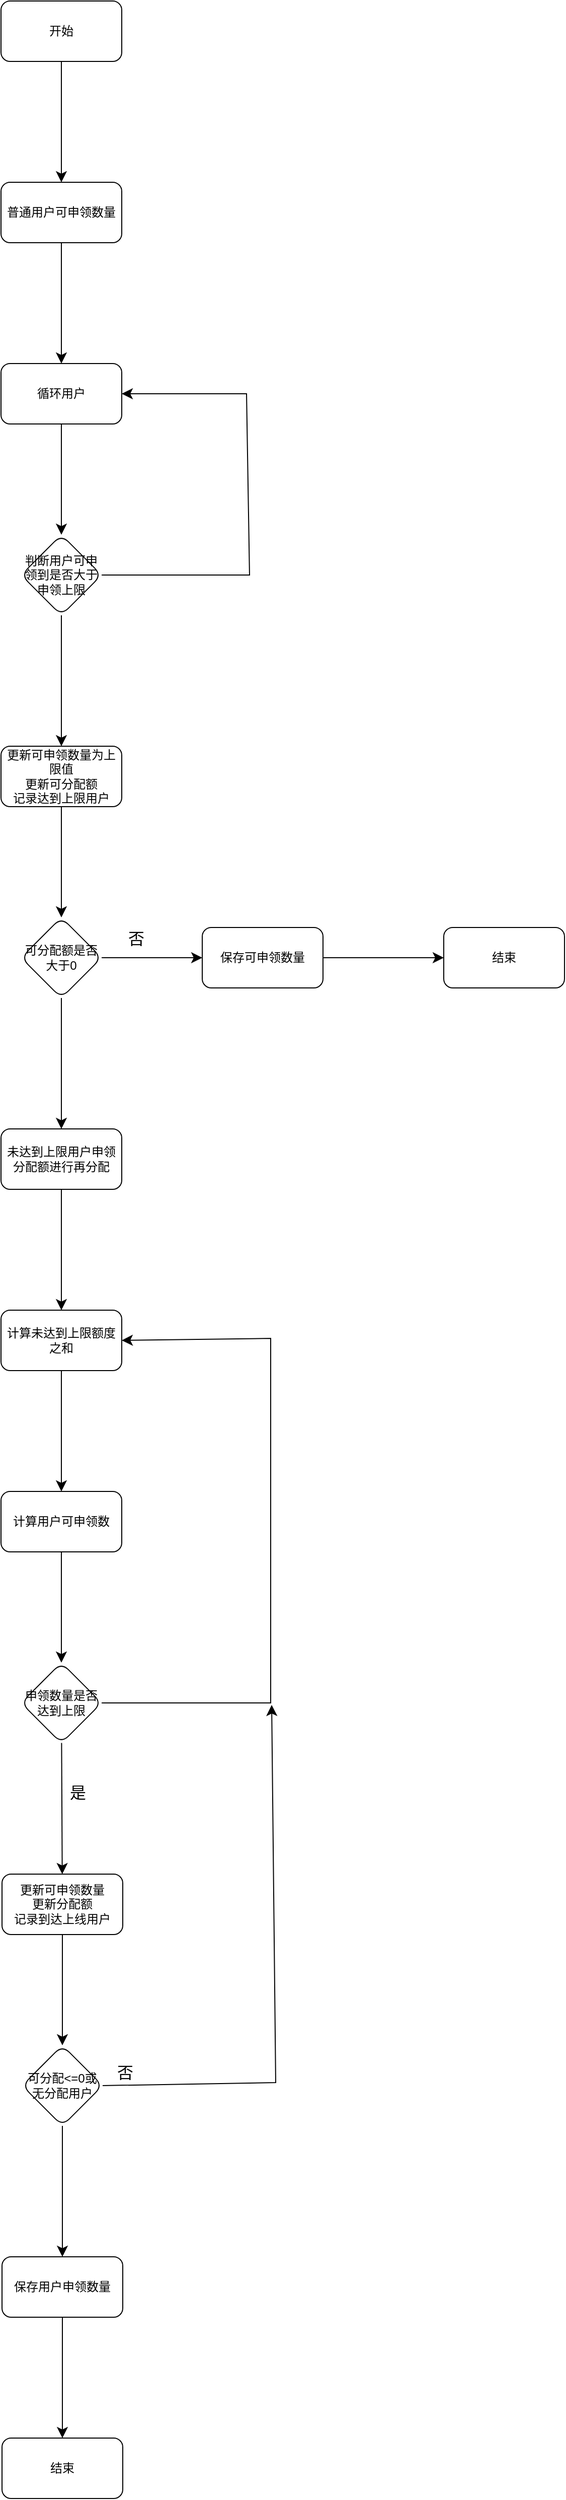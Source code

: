 <mxfile version="23.1.7" type="github">
  <diagram name="第 1 页" id="MpOyPqU8MC8BSn2IfJgt">
    <mxGraphModel dx="954" dy="739" grid="0" gridSize="10" guides="1" tooltips="1" connect="1" arrows="1" fold="1" page="0" pageScale="1" pageWidth="200000" pageHeight="200000" math="0" shadow="0">
      <root>
        <mxCell id="0" />
        <mxCell id="1" parent="0" />
        <mxCell id="uHqH7Vm5GGdGQFsQ4Idf-2" value="" style="edgeStyle=none;curved=1;rounded=0;orthogonalLoop=1;jettySize=auto;html=1;fontSize=12;startSize=8;endSize=8;" edge="1" parent="1" source="uHqH7Vm5GGdGQFsQ4Idf-3" target="uHqH7Vm5GGdGQFsQ4Idf-5">
          <mxGeometry relative="1" as="geometry" />
        </mxCell>
        <mxCell id="uHqH7Vm5GGdGQFsQ4Idf-3" value="开始" style="rounded=1;whiteSpace=wrap;html=1;" vertex="1" parent="1">
          <mxGeometry x="115" y="170" width="120" height="60" as="geometry" />
        </mxCell>
        <mxCell id="uHqH7Vm5GGdGQFsQ4Idf-14" value="" style="edgeStyle=none;curved=1;rounded=0;orthogonalLoop=1;jettySize=auto;html=1;fontSize=12;startSize=8;endSize=8;" edge="1" parent="1" source="uHqH7Vm5GGdGQFsQ4Idf-5" target="uHqH7Vm5GGdGQFsQ4Idf-13">
          <mxGeometry relative="1" as="geometry" />
        </mxCell>
        <mxCell id="uHqH7Vm5GGdGQFsQ4Idf-5" value="普通用户可申领数量" style="whiteSpace=wrap;html=1;rounded=1;" vertex="1" parent="1">
          <mxGeometry x="115" y="350" width="120" height="60" as="geometry" />
        </mxCell>
        <mxCell id="uHqH7Vm5GGdGQFsQ4Idf-16" value="" style="edgeStyle=none;curved=1;rounded=0;orthogonalLoop=1;jettySize=auto;html=1;fontSize=12;startSize=8;endSize=8;" edge="1" parent="1" source="uHqH7Vm5GGdGQFsQ4Idf-13" target="uHqH7Vm5GGdGQFsQ4Idf-15">
          <mxGeometry relative="1" as="geometry" />
        </mxCell>
        <mxCell id="uHqH7Vm5GGdGQFsQ4Idf-13" value="循环用户" style="whiteSpace=wrap;html=1;rounded=1;" vertex="1" parent="1">
          <mxGeometry x="115" y="530" width="120" height="60" as="geometry" />
        </mxCell>
        <mxCell id="uHqH7Vm5GGdGQFsQ4Idf-18" value="" style="edgeStyle=none;curved=1;rounded=0;orthogonalLoop=1;jettySize=auto;html=1;fontSize=12;startSize=8;endSize=8;" edge="1" parent="1" source="uHqH7Vm5GGdGQFsQ4Idf-15" target="uHqH7Vm5GGdGQFsQ4Idf-17">
          <mxGeometry relative="1" as="geometry" />
        </mxCell>
        <mxCell id="uHqH7Vm5GGdGQFsQ4Idf-15" value="判断用户可申领到是否大于申领上限" style="rhombus;whiteSpace=wrap;html=1;rounded=1;" vertex="1" parent="1">
          <mxGeometry x="135" y="700" width="80" height="80" as="geometry" />
        </mxCell>
        <mxCell id="uHqH7Vm5GGdGQFsQ4Idf-22" value="" style="edgeStyle=none;curved=1;rounded=0;orthogonalLoop=1;jettySize=auto;html=1;fontSize=12;startSize=8;endSize=8;" edge="1" parent="1" source="uHqH7Vm5GGdGQFsQ4Idf-17" target="uHqH7Vm5GGdGQFsQ4Idf-21">
          <mxGeometry relative="1" as="geometry" />
        </mxCell>
        <mxCell id="uHqH7Vm5GGdGQFsQ4Idf-17" value="更新可申领数量为上限值&lt;br&gt;更新可分配额&lt;br&gt;记录达到上限用户" style="whiteSpace=wrap;html=1;rounded=1;" vertex="1" parent="1">
          <mxGeometry x="115" y="910" width="120" height="60" as="geometry" />
        </mxCell>
        <mxCell id="uHqH7Vm5GGdGQFsQ4Idf-24" value="" style="edgeStyle=none;curved=1;rounded=0;orthogonalLoop=1;jettySize=auto;html=1;fontSize=12;startSize=8;endSize=8;" edge="1" parent="1" source="uHqH7Vm5GGdGQFsQ4Idf-21" target="uHqH7Vm5GGdGQFsQ4Idf-23">
          <mxGeometry relative="1" as="geometry" />
        </mxCell>
        <mxCell id="uHqH7Vm5GGdGQFsQ4Idf-31" value="" style="edgeStyle=none;curved=1;rounded=0;orthogonalLoop=1;jettySize=auto;html=1;fontSize=12;startSize=8;endSize=8;" edge="1" parent="1" source="uHqH7Vm5GGdGQFsQ4Idf-21" target="uHqH7Vm5GGdGQFsQ4Idf-30">
          <mxGeometry relative="1" as="geometry" />
        </mxCell>
        <mxCell id="uHqH7Vm5GGdGQFsQ4Idf-21" value="可分配额是否大于0" style="rhombus;whiteSpace=wrap;html=1;rounded=1;" vertex="1" parent="1">
          <mxGeometry x="135" y="1080" width="80" height="80" as="geometry" />
        </mxCell>
        <mxCell id="uHqH7Vm5GGdGQFsQ4Idf-27" value="" style="edgeStyle=none;curved=1;rounded=0;orthogonalLoop=1;jettySize=auto;html=1;fontSize=12;startSize=8;endSize=8;" edge="1" parent="1" source="uHqH7Vm5GGdGQFsQ4Idf-23" target="uHqH7Vm5GGdGQFsQ4Idf-26">
          <mxGeometry relative="1" as="geometry" />
        </mxCell>
        <mxCell id="uHqH7Vm5GGdGQFsQ4Idf-23" value="保存可申领数量" style="whiteSpace=wrap;html=1;rounded=1;" vertex="1" parent="1">
          <mxGeometry x="315" y="1090" width="120" height="60" as="geometry" />
        </mxCell>
        <mxCell id="uHqH7Vm5GGdGQFsQ4Idf-25" value="否" style="text;html=1;align=center;verticalAlign=middle;resizable=0;points=[];autosize=1;strokeColor=none;fillColor=none;fontSize=16;" vertex="1" parent="1">
          <mxGeometry x="231.5" y="1085.5" width="34" height="31" as="geometry" />
        </mxCell>
        <mxCell id="uHqH7Vm5GGdGQFsQ4Idf-26" value="结束" style="whiteSpace=wrap;html=1;rounded=1;" vertex="1" parent="1">
          <mxGeometry x="555" y="1090" width="120" height="60" as="geometry" />
        </mxCell>
        <mxCell id="uHqH7Vm5GGdGQFsQ4Idf-29" value="" style="endArrow=classic;html=1;rounded=0;fontSize=12;startSize=8;endSize=8;entryX=1;entryY=0.5;entryDx=0;entryDy=0;exitX=1;exitY=0.5;exitDx=0;exitDy=0;" edge="1" parent="1" source="uHqH7Vm5GGdGQFsQ4Idf-15" target="uHqH7Vm5GGdGQFsQ4Idf-13">
          <mxGeometry width="50" height="50" relative="1" as="geometry">
            <mxPoint x="209" y="912" as="sourcePoint" />
            <mxPoint x="259" y="862" as="targetPoint" />
            <Array as="points">
              <mxPoint x="362" y="740" />
              <mxPoint x="359" y="560" />
            </Array>
          </mxGeometry>
        </mxCell>
        <mxCell id="uHqH7Vm5GGdGQFsQ4Idf-33" value="" style="edgeStyle=none;curved=1;rounded=0;orthogonalLoop=1;jettySize=auto;html=1;fontSize=12;startSize=8;endSize=8;" edge="1" parent="1" source="uHqH7Vm5GGdGQFsQ4Idf-30" target="uHqH7Vm5GGdGQFsQ4Idf-32">
          <mxGeometry relative="1" as="geometry" />
        </mxCell>
        <mxCell id="uHqH7Vm5GGdGQFsQ4Idf-30" value="未达到上限用户申领&lt;br&gt;分配额进行再分配" style="whiteSpace=wrap;html=1;rounded=1;" vertex="1" parent="1">
          <mxGeometry x="115" y="1290" width="120" height="60" as="geometry" />
        </mxCell>
        <mxCell id="uHqH7Vm5GGdGQFsQ4Idf-35" value="" style="edgeStyle=none;curved=1;rounded=0;orthogonalLoop=1;jettySize=auto;html=1;fontSize=12;startSize=8;endSize=8;" edge="1" parent="1" source="uHqH7Vm5GGdGQFsQ4Idf-32" target="uHqH7Vm5GGdGQFsQ4Idf-34">
          <mxGeometry relative="1" as="geometry" />
        </mxCell>
        <mxCell id="uHqH7Vm5GGdGQFsQ4Idf-32" value="计算未达到上限额度之和" style="whiteSpace=wrap;html=1;rounded=1;" vertex="1" parent="1">
          <mxGeometry x="115" y="1470" width="120" height="60" as="geometry" />
        </mxCell>
        <mxCell id="uHqH7Vm5GGdGQFsQ4Idf-37" value="" style="edgeStyle=none;curved=1;rounded=0;orthogonalLoop=1;jettySize=auto;html=1;fontSize=12;startSize=8;endSize=8;" edge="1" parent="1" source="uHqH7Vm5GGdGQFsQ4Idf-34" target="uHqH7Vm5GGdGQFsQ4Idf-36">
          <mxGeometry relative="1" as="geometry" />
        </mxCell>
        <mxCell id="uHqH7Vm5GGdGQFsQ4Idf-34" value="计算用户可申领数" style="whiteSpace=wrap;html=1;rounded=1;" vertex="1" parent="1">
          <mxGeometry x="115" y="1650" width="120" height="60" as="geometry" />
        </mxCell>
        <mxCell id="uHqH7Vm5GGdGQFsQ4Idf-42" value="" style="edgeStyle=none;curved=1;rounded=0;orthogonalLoop=1;jettySize=auto;html=1;fontSize=12;startSize=8;endSize=8;" edge="1" parent="1" source="uHqH7Vm5GGdGQFsQ4Idf-36" target="uHqH7Vm5GGdGQFsQ4Idf-41">
          <mxGeometry relative="1" as="geometry" />
        </mxCell>
        <mxCell id="uHqH7Vm5GGdGQFsQ4Idf-36" value="申领数量是否达到上限" style="rhombus;whiteSpace=wrap;html=1;rounded=1;" vertex="1" parent="1">
          <mxGeometry x="135" y="1820" width="80" height="80" as="geometry" />
        </mxCell>
        <mxCell id="uHqH7Vm5GGdGQFsQ4Idf-46" value="" style="edgeStyle=none;curved=1;rounded=0;orthogonalLoop=1;jettySize=auto;html=1;fontSize=12;startSize=8;endSize=8;" edge="1" parent="1" source="uHqH7Vm5GGdGQFsQ4Idf-41" target="uHqH7Vm5GGdGQFsQ4Idf-45">
          <mxGeometry relative="1" as="geometry" />
        </mxCell>
        <mxCell id="uHqH7Vm5GGdGQFsQ4Idf-41" value="更新可申领数量&lt;br&gt;更新分配额&lt;br&gt;记录到达上线用户" style="whiteSpace=wrap;html=1;rounded=1;" vertex="1" parent="1">
          <mxGeometry x="116" y="2030" width="120" height="60" as="geometry" />
        </mxCell>
        <mxCell id="uHqH7Vm5GGdGQFsQ4Idf-43" value="是" style="text;html=1;align=center;verticalAlign=middle;resizable=0;points=[];autosize=1;strokeColor=none;fillColor=none;fontSize=16;" vertex="1" parent="1">
          <mxGeometry x="173.5" y="1933.5" width="34" height="31" as="geometry" />
        </mxCell>
        <mxCell id="uHqH7Vm5GGdGQFsQ4Idf-44" value="" style="endArrow=classic;html=1;rounded=0;fontSize=12;startSize=8;endSize=8;exitX=1;exitY=0.5;exitDx=0;exitDy=0;entryX=1;entryY=0.5;entryDx=0;entryDy=0;" edge="1" parent="1" source="uHqH7Vm5GGdGQFsQ4Idf-36" target="uHqH7Vm5GGdGQFsQ4Idf-32">
          <mxGeometry width="50" height="50" relative="1" as="geometry">
            <mxPoint x="164" y="1820" as="sourcePoint" />
            <mxPoint x="214" y="1770" as="targetPoint" />
            <Array as="points">
              <mxPoint x="383" y="1860" />
              <mxPoint x="383" y="1498" />
            </Array>
          </mxGeometry>
        </mxCell>
        <mxCell id="uHqH7Vm5GGdGQFsQ4Idf-67" value="" style="edgeStyle=none;curved=1;rounded=0;orthogonalLoop=1;jettySize=auto;html=1;fontSize=12;startSize=8;endSize=8;" edge="1" parent="1" source="uHqH7Vm5GGdGQFsQ4Idf-45" target="uHqH7Vm5GGdGQFsQ4Idf-66">
          <mxGeometry relative="1" as="geometry" />
        </mxCell>
        <mxCell id="uHqH7Vm5GGdGQFsQ4Idf-45" value="可分配&amp;lt;=0或无分配用户" style="rhombus;whiteSpace=wrap;html=1;rounded=1;" vertex="1" parent="1">
          <mxGeometry x="136" y="2200" width="80" height="80" as="geometry" />
        </mxCell>
        <mxCell id="uHqH7Vm5GGdGQFsQ4Idf-58" value="" style="endArrow=classic;html=1;rounded=0;fontSize=12;startSize=8;endSize=8;exitX=1;exitY=0.5;exitDx=0;exitDy=0;" edge="1" parent="1" source="uHqH7Vm5GGdGQFsQ4Idf-45">
          <mxGeometry width="50" height="50" relative="1" as="geometry">
            <mxPoint x="98" y="2233" as="sourcePoint" />
            <mxPoint x="384" y="1862" as="targetPoint" />
            <Array as="points">
              <mxPoint x="388" y="2237" />
            </Array>
          </mxGeometry>
        </mxCell>
        <mxCell id="uHqH7Vm5GGdGQFsQ4Idf-59" value="否" style="text;html=1;align=center;verticalAlign=middle;resizable=0;points=[];autosize=1;strokeColor=none;fillColor=none;fontSize=16;" vertex="1" parent="1">
          <mxGeometry x="220.5" y="2211.5" width="34" height="31" as="geometry" />
        </mxCell>
        <mxCell id="uHqH7Vm5GGdGQFsQ4Idf-69" value="" style="edgeStyle=none;curved=1;rounded=0;orthogonalLoop=1;jettySize=auto;html=1;fontSize=12;startSize=8;endSize=8;" edge="1" parent="1" source="uHqH7Vm5GGdGQFsQ4Idf-66" target="uHqH7Vm5GGdGQFsQ4Idf-68">
          <mxGeometry relative="1" as="geometry" />
        </mxCell>
        <mxCell id="uHqH7Vm5GGdGQFsQ4Idf-66" value="保存用户申领数量" style="whiteSpace=wrap;html=1;rounded=1;" vertex="1" parent="1">
          <mxGeometry x="116" y="2410" width="120" height="60" as="geometry" />
        </mxCell>
        <mxCell id="uHqH7Vm5GGdGQFsQ4Idf-68" value="结束" style="whiteSpace=wrap;html=1;rounded=1;" vertex="1" parent="1">
          <mxGeometry x="116" y="2590" width="120" height="60" as="geometry" />
        </mxCell>
      </root>
    </mxGraphModel>
  </diagram>
</mxfile>

